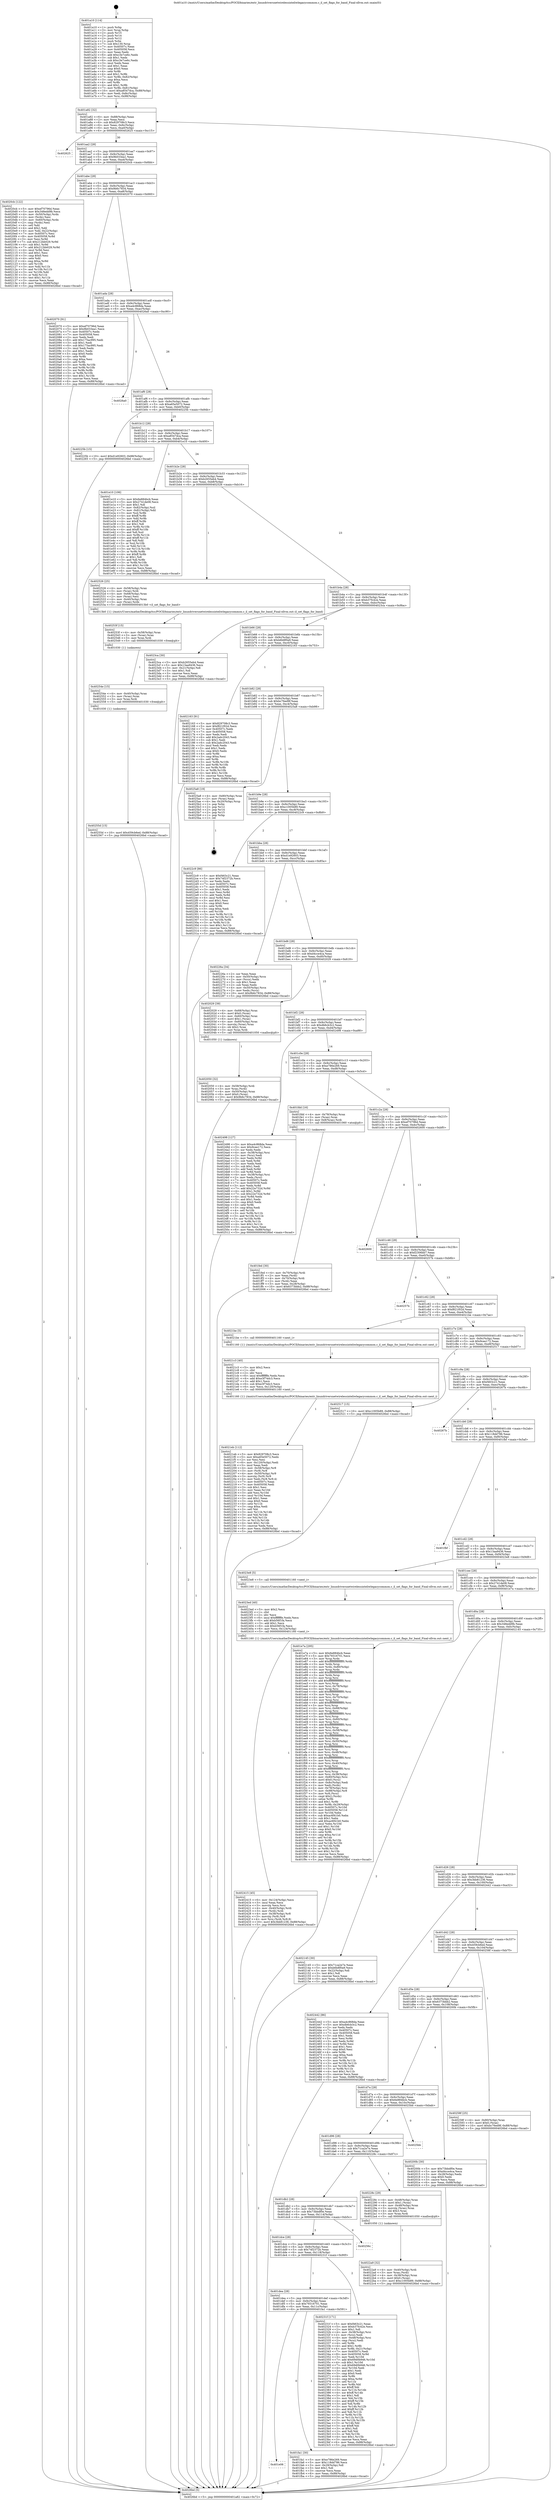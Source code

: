 digraph "0x401a10" {
  label = "0x401a10 (/mnt/c/Users/mathe/Desktop/tcc/POCII/binaries/extr_linuxdriversnetwirelessinteliwlegacycommon.c_il_set_flags_for_band_Final-ollvm.out::main(0))"
  labelloc = "t"
  node[shape=record]

  Entry [label="",width=0.3,height=0.3,shape=circle,fillcolor=black,style=filled]
  "0x401a82" [label="{
     0x401a82 [32]\l
     | [instrs]\l
     &nbsp;&nbsp;0x401a82 \<+6\>: mov -0x88(%rbp),%eax\l
     &nbsp;&nbsp;0x401a88 \<+2\>: mov %eax,%ecx\l
     &nbsp;&nbsp;0x401a8a \<+6\>: sub $0x829708c3,%ecx\l
     &nbsp;&nbsp;0x401a90 \<+6\>: mov %eax,-0x9c(%rbp)\l
     &nbsp;&nbsp;0x401a96 \<+6\>: mov %ecx,-0xa0(%rbp)\l
     &nbsp;&nbsp;0x401a9c \<+6\>: je 0000000000402625 \<main+0xc15\>\l
  }"]
  "0x402625" [label="{
     0x402625\l
  }", style=dashed]
  "0x401aa2" [label="{
     0x401aa2 [28]\l
     | [instrs]\l
     &nbsp;&nbsp;0x401aa2 \<+5\>: jmp 0000000000401aa7 \<main+0x97\>\l
     &nbsp;&nbsp;0x401aa7 \<+6\>: mov -0x9c(%rbp),%eax\l
     &nbsp;&nbsp;0x401aad \<+5\>: sub $0x9b033ea1,%eax\l
     &nbsp;&nbsp;0x401ab2 \<+6\>: mov %eax,-0xa4(%rbp)\l
     &nbsp;&nbsp;0x401ab8 \<+6\>: je 00000000004020cb \<main+0x6bb\>\l
  }"]
  Exit [label="",width=0.3,height=0.3,shape=circle,fillcolor=black,style=filled,peripheries=2]
  "0x4020cb" [label="{
     0x4020cb [122]\l
     | [instrs]\l
     &nbsp;&nbsp;0x4020cb \<+5\>: mov $0xef70796d,%eax\l
     &nbsp;&nbsp;0x4020d0 \<+5\>: mov $0x348edd9b,%ecx\l
     &nbsp;&nbsp;0x4020d5 \<+4\>: mov -0x50(%rbp),%rdx\l
     &nbsp;&nbsp;0x4020d9 \<+2\>: mov (%rdx),%esi\l
     &nbsp;&nbsp;0x4020db \<+4\>: mov -0x60(%rbp),%rdx\l
     &nbsp;&nbsp;0x4020df \<+2\>: cmp (%rdx),%esi\l
     &nbsp;&nbsp;0x4020e1 \<+4\>: setl %dil\l
     &nbsp;&nbsp;0x4020e5 \<+4\>: and $0x1,%dil\l
     &nbsp;&nbsp;0x4020e9 \<+4\>: mov %dil,-0x22(%rbp)\l
     &nbsp;&nbsp;0x4020ed \<+7\>: mov 0x40507c,%esi\l
     &nbsp;&nbsp;0x4020f4 \<+8\>: mov 0x405058,%r8d\l
     &nbsp;&nbsp;0x4020fc \<+3\>: mov %esi,%r9d\l
     &nbsp;&nbsp;0x4020ff \<+7\>: sub $0x212bb029,%r9d\l
     &nbsp;&nbsp;0x402106 \<+4\>: sub $0x1,%r9d\l
     &nbsp;&nbsp;0x40210a \<+7\>: add $0x212bb029,%r9d\l
     &nbsp;&nbsp;0x402111 \<+4\>: imul %r9d,%esi\l
     &nbsp;&nbsp;0x402115 \<+3\>: and $0x1,%esi\l
     &nbsp;&nbsp;0x402118 \<+3\>: cmp $0x0,%esi\l
     &nbsp;&nbsp;0x40211b \<+4\>: sete %dil\l
     &nbsp;&nbsp;0x40211f \<+4\>: cmp $0xa,%r8d\l
     &nbsp;&nbsp;0x402123 \<+4\>: setl %r10b\l
     &nbsp;&nbsp;0x402127 \<+3\>: mov %dil,%r11b\l
     &nbsp;&nbsp;0x40212a \<+3\>: and %r10b,%r11b\l
     &nbsp;&nbsp;0x40212d \<+3\>: xor %r10b,%dil\l
     &nbsp;&nbsp;0x402130 \<+3\>: or %dil,%r11b\l
     &nbsp;&nbsp;0x402133 \<+4\>: test $0x1,%r11b\l
     &nbsp;&nbsp;0x402137 \<+3\>: cmovne %ecx,%eax\l
     &nbsp;&nbsp;0x40213a \<+6\>: mov %eax,-0x88(%rbp)\l
     &nbsp;&nbsp;0x402140 \<+5\>: jmp 00000000004026bd \<main+0xcad\>\l
  }"]
  "0x401abe" [label="{
     0x401abe [28]\l
     | [instrs]\l
     &nbsp;&nbsp;0x401abe \<+5\>: jmp 0000000000401ac3 \<main+0xb3\>\l
     &nbsp;&nbsp;0x401ac3 \<+6\>: mov -0x9c(%rbp),%eax\l
     &nbsp;&nbsp;0x401ac9 \<+5\>: sub $0x9b6c7834,%eax\l
     &nbsp;&nbsp;0x401ace \<+6\>: mov %eax,-0xa8(%rbp)\l
     &nbsp;&nbsp;0x401ad4 \<+6\>: je 0000000000402070 \<main+0x660\>\l
  }"]
  "0x40255d" [label="{
     0x40255d [15]\l
     | [instrs]\l
     &nbsp;&nbsp;0x40255d \<+10\>: movl $0x459cb6ed,-0x88(%rbp)\l
     &nbsp;&nbsp;0x402567 \<+5\>: jmp 00000000004026bd \<main+0xcad\>\l
  }"]
  "0x402070" [label="{
     0x402070 [91]\l
     | [instrs]\l
     &nbsp;&nbsp;0x402070 \<+5\>: mov $0xef70796d,%eax\l
     &nbsp;&nbsp;0x402075 \<+5\>: mov $0x9b033ea1,%ecx\l
     &nbsp;&nbsp;0x40207a \<+7\>: mov 0x40507c,%edx\l
     &nbsp;&nbsp;0x402081 \<+7\>: mov 0x405058,%esi\l
     &nbsp;&nbsp;0x402088 \<+2\>: mov %edx,%edi\l
     &nbsp;&nbsp;0x40208a \<+6\>: add $0x175ac995,%edi\l
     &nbsp;&nbsp;0x402090 \<+3\>: sub $0x1,%edi\l
     &nbsp;&nbsp;0x402093 \<+6\>: sub $0x175ac995,%edi\l
     &nbsp;&nbsp;0x402099 \<+3\>: imul %edi,%edx\l
     &nbsp;&nbsp;0x40209c \<+3\>: and $0x1,%edx\l
     &nbsp;&nbsp;0x40209f \<+3\>: cmp $0x0,%edx\l
     &nbsp;&nbsp;0x4020a2 \<+4\>: sete %r8b\l
     &nbsp;&nbsp;0x4020a6 \<+3\>: cmp $0xa,%esi\l
     &nbsp;&nbsp;0x4020a9 \<+4\>: setl %r9b\l
     &nbsp;&nbsp;0x4020ad \<+3\>: mov %r8b,%r10b\l
     &nbsp;&nbsp;0x4020b0 \<+3\>: and %r9b,%r10b\l
     &nbsp;&nbsp;0x4020b3 \<+3\>: xor %r9b,%r8b\l
     &nbsp;&nbsp;0x4020b6 \<+3\>: or %r8b,%r10b\l
     &nbsp;&nbsp;0x4020b9 \<+4\>: test $0x1,%r10b\l
     &nbsp;&nbsp;0x4020bd \<+3\>: cmovne %ecx,%eax\l
     &nbsp;&nbsp;0x4020c0 \<+6\>: mov %eax,-0x88(%rbp)\l
     &nbsp;&nbsp;0x4020c6 \<+5\>: jmp 00000000004026bd \<main+0xcad\>\l
  }"]
  "0x401ada" [label="{
     0x401ada [28]\l
     | [instrs]\l
     &nbsp;&nbsp;0x401ada \<+5\>: jmp 0000000000401adf \<main+0xcf\>\l
     &nbsp;&nbsp;0x401adf \<+6\>: mov -0x9c(%rbp),%eax\l
     &nbsp;&nbsp;0x401ae5 \<+5\>: sub $0xa4c868da,%eax\l
     &nbsp;&nbsp;0x401aea \<+6\>: mov %eax,-0xac(%rbp)\l
     &nbsp;&nbsp;0x401af0 \<+6\>: je 00000000004026a0 \<main+0xc90\>\l
  }"]
  "0x40254e" [label="{
     0x40254e [15]\l
     | [instrs]\l
     &nbsp;&nbsp;0x40254e \<+4\>: mov -0x40(%rbp),%rax\l
     &nbsp;&nbsp;0x402552 \<+3\>: mov (%rax),%rax\l
     &nbsp;&nbsp;0x402555 \<+3\>: mov %rax,%rdi\l
     &nbsp;&nbsp;0x402558 \<+5\>: call 0000000000401030 \<free@plt\>\l
     | [calls]\l
     &nbsp;&nbsp;0x401030 \{1\} (unknown)\l
  }"]
  "0x4026a0" [label="{
     0x4026a0\l
  }", style=dashed]
  "0x401af6" [label="{
     0x401af6 [28]\l
     | [instrs]\l
     &nbsp;&nbsp;0x401af6 \<+5\>: jmp 0000000000401afb \<main+0xeb\>\l
     &nbsp;&nbsp;0x401afb \<+6\>: mov -0x9c(%rbp),%eax\l
     &nbsp;&nbsp;0x401b01 \<+5\>: sub $0xa65e5072,%eax\l
     &nbsp;&nbsp;0x401b06 \<+6\>: mov %eax,-0xb0(%rbp)\l
     &nbsp;&nbsp;0x401b0c \<+6\>: je 000000000040225b \<main+0x84b\>\l
  }"]
  "0x40253f" [label="{
     0x40253f [15]\l
     | [instrs]\l
     &nbsp;&nbsp;0x40253f \<+4\>: mov -0x58(%rbp),%rax\l
     &nbsp;&nbsp;0x402543 \<+3\>: mov (%rax),%rax\l
     &nbsp;&nbsp;0x402546 \<+3\>: mov %rax,%rdi\l
     &nbsp;&nbsp;0x402549 \<+5\>: call 0000000000401030 \<free@plt\>\l
     | [calls]\l
     &nbsp;&nbsp;0x401030 \{1\} (unknown)\l
  }"]
  "0x40225b" [label="{
     0x40225b [15]\l
     | [instrs]\l
     &nbsp;&nbsp;0x40225b \<+10\>: movl $0xd1e92603,-0x88(%rbp)\l
     &nbsp;&nbsp;0x402265 \<+5\>: jmp 00000000004026bd \<main+0xcad\>\l
  }"]
  "0x401b12" [label="{
     0x401b12 [28]\l
     | [instrs]\l
     &nbsp;&nbsp;0x401b12 \<+5\>: jmp 0000000000401b17 \<main+0x107\>\l
     &nbsp;&nbsp;0x401b17 \<+6\>: mov -0x9c(%rbp),%eax\l
     &nbsp;&nbsp;0x401b1d \<+5\>: sub $0xa8547dca,%eax\l
     &nbsp;&nbsp;0x401b22 \<+6\>: mov %eax,-0xb4(%rbp)\l
     &nbsp;&nbsp;0x401b28 \<+6\>: je 0000000000401e10 \<main+0x400\>\l
  }"]
  "0x402415" [label="{
     0x402415 [45]\l
     | [instrs]\l
     &nbsp;&nbsp;0x402415 \<+6\>: mov -0x124(%rbp),%ecx\l
     &nbsp;&nbsp;0x40241b \<+3\>: imul %eax,%ecx\l
     &nbsp;&nbsp;0x40241e \<+3\>: movslq %ecx,%rsi\l
     &nbsp;&nbsp;0x402421 \<+4\>: mov -0x40(%rbp),%rdi\l
     &nbsp;&nbsp;0x402425 \<+3\>: mov (%rdi),%rdi\l
     &nbsp;&nbsp;0x402428 \<+4\>: mov -0x38(%rbp),%r8\l
     &nbsp;&nbsp;0x40242c \<+3\>: movslq (%r8),%r8\l
     &nbsp;&nbsp;0x40242f \<+4\>: mov %rsi,(%rdi,%r8,8)\l
     &nbsp;&nbsp;0x402433 \<+10\>: movl $0x3bb81236,-0x88(%rbp)\l
     &nbsp;&nbsp;0x40243d \<+5\>: jmp 00000000004026bd \<main+0xcad\>\l
  }"]
  "0x401e10" [label="{
     0x401e10 [106]\l
     | [instrs]\l
     &nbsp;&nbsp;0x401e10 \<+5\>: mov $0x6e884bcb,%eax\l
     &nbsp;&nbsp;0x401e15 \<+5\>: mov $0x2741de08,%ecx\l
     &nbsp;&nbsp;0x401e1a \<+2\>: mov $0x1,%dl\l
     &nbsp;&nbsp;0x401e1c \<+7\>: mov -0x82(%rbp),%sil\l
     &nbsp;&nbsp;0x401e23 \<+7\>: mov -0x81(%rbp),%dil\l
     &nbsp;&nbsp;0x401e2a \<+3\>: mov %sil,%r8b\l
     &nbsp;&nbsp;0x401e2d \<+4\>: xor $0xff,%r8b\l
     &nbsp;&nbsp;0x401e31 \<+3\>: mov %dil,%r9b\l
     &nbsp;&nbsp;0x401e34 \<+4\>: xor $0xff,%r9b\l
     &nbsp;&nbsp;0x401e38 \<+3\>: xor $0x1,%dl\l
     &nbsp;&nbsp;0x401e3b \<+3\>: mov %r8b,%r10b\l
     &nbsp;&nbsp;0x401e3e \<+4\>: and $0xff,%r10b\l
     &nbsp;&nbsp;0x401e42 \<+3\>: and %dl,%sil\l
     &nbsp;&nbsp;0x401e45 \<+3\>: mov %r9b,%r11b\l
     &nbsp;&nbsp;0x401e48 \<+4\>: and $0xff,%r11b\l
     &nbsp;&nbsp;0x401e4c \<+3\>: and %dl,%dil\l
     &nbsp;&nbsp;0x401e4f \<+3\>: or %sil,%r10b\l
     &nbsp;&nbsp;0x401e52 \<+3\>: or %dil,%r11b\l
     &nbsp;&nbsp;0x401e55 \<+3\>: xor %r11b,%r10b\l
     &nbsp;&nbsp;0x401e58 \<+3\>: or %r9b,%r8b\l
     &nbsp;&nbsp;0x401e5b \<+4\>: xor $0xff,%r8b\l
     &nbsp;&nbsp;0x401e5f \<+3\>: or $0x1,%dl\l
     &nbsp;&nbsp;0x401e62 \<+3\>: and %dl,%r8b\l
     &nbsp;&nbsp;0x401e65 \<+3\>: or %r8b,%r10b\l
     &nbsp;&nbsp;0x401e68 \<+4\>: test $0x1,%r10b\l
     &nbsp;&nbsp;0x401e6c \<+3\>: cmovne %ecx,%eax\l
     &nbsp;&nbsp;0x401e6f \<+6\>: mov %eax,-0x88(%rbp)\l
     &nbsp;&nbsp;0x401e75 \<+5\>: jmp 00000000004026bd \<main+0xcad\>\l
  }"]
  "0x401b2e" [label="{
     0x401b2e [28]\l
     | [instrs]\l
     &nbsp;&nbsp;0x401b2e \<+5\>: jmp 0000000000401b33 \<main+0x123\>\l
     &nbsp;&nbsp;0x401b33 \<+6\>: mov -0x9c(%rbp),%eax\l
     &nbsp;&nbsp;0x401b39 \<+5\>: sub $0xb2655eb4,%eax\l
     &nbsp;&nbsp;0x401b3e \<+6\>: mov %eax,-0xb8(%rbp)\l
     &nbsp;&nbsp;0x401b44 \<+6\>: je 0000000000402526 \<main+0xb16\>\l
  }"]
  "0x4026bd" [label="{
     0x4026bd [5]\l
     | [instrs]\l
     &nbsp;&nbsp;0x4026bd \<+5\>: jmp 0000000000401a82 \<main+0x72\>\l
  }"]
  "0x401a10" [label="{
     0x401a10 [114]\l
     | [instrs]\l
     &nbsp;&nbsp;0x401a10 \<+1\>: push %rbp\l
     &nbsp;&nbsp;0x401a11 \<+3\>: mov %rsp,%rbp\l
     &nbsp;&nbsp;0x401a14 \<+2\>: push %r15\l
     &nbsp;&nbsp;0x401a16 \<+2\>: push %r14\l
     &nbsp;&nbsp;0x401a18 \<+2\>: push %r12\l
     &nbsp;&nbsp;0x401a1a \<+1\>: push %rbx\l
     &nbsp;&nbsp;0x401a1b \<+7\>: sub $0x130,%rsp\l
     &nbsp;&nbsp;0x401a22 \<+7\>: mov 0x40507c,%eax\l
     &nbsp;&nbsp;0x401a29 \<+7\>: mov 0x405058,%ecx\l
     &nbsp;&nbsp;0x401a30 \<+2\>: mov %eax,%edx\l
     &nbsp;&nbsp;0x401a32 \<+6\>: add $0xc3e7ce6c,%edx\l
     &nbsp;&nbsp;0x401a38 \<+3\>: sub $0x1,%edx\l
     &nbsp;&nbsp;0x401a3b \<+6\>: sub $0xc3e7ce6c,%edx\l
     &nbsp;&nbsp;0x401a41 \<+3\>: imul %edx,%eax\l
     &nbsp;&nbsp;0x401a44 \<+3\>: and $0x1,%eax\l
     &nbsp;&nbsp;0x401a47 \<+3\>: cmp $0x0,%eax\l
     &nbsp;&nbsp;0x401a4a \<+4\>: sete %r8b\l
     &nbsp;&nbsp;0x401a4e \<+4\>: and $0x1,%r8b\l
     &nbsp;&nbsp;0x401a52 \<+7\>: mov %r8b,-0x82(%rbp)\l
     &nbsp;&nbsp;0x401a59 \<+3\>: cmp $0xa,%ecx\l
     &nbsp;&nbsp;0x401a5c \<+4\>: setl %r8b\l
     &nbsp;&nbsp;0x401a60 \<+4\>: and $0x1,%r8b\l
     &nbsp;&nbsp;0x401a64 \<+7\>: mov %r8b,-0x81(%rbp)\l
     &nbsp;&nbsp;0x401a6b \<+10\>: movl $0xa8547dca,-0x88(%rbp)\l
     &nbsp;&nbsp;0x401a75 \<+6\>: mov %edi,-0x8c(%rbp)\l
     &nbsp;&nbsp;0x401a7b \<+7\>: mov %rsi,-0x98(%rbp)\l
  }"]
  "0x4023ed" [label="{
     0x4023ed [40]\l
     | [instrs]\l
     &nbsp;&nbsp;0x4023ed \<+5\>: mov $0x2,%ecx\l
     &nbsp;&nbsp;0x4023f2 \<+1\>: cltd\l
     &nbsp;&nbsp;0x4023f3 \<+2\>: idiv %ecx\l
     &nbsp;&nbsp;0x4023f5 \<+6\>: imul $0xfffffffe,%edx,%ecx\l
     &nbsp;&nbsp;0x4023fb \<+6\>: add $0xb56f1fa,%ecx\l
     &nbsp;&nbsp;0x402401 \<+3\>: add $0x1,%ecx\l
     &nbsp;&nbsp;0x402404 \<+6\>: sub $0xb56f1fa,%ecx\l
     &nbsp;&nbsp;0x40240a \<+6\>: mov %ecx,-0x124(%rbp)\l
     &nbsp;&nbsp;0x402410 \<+5\>: call 0000000000401160 \<next_i\>\l
     | [calls]\l
     &nbsp;&nbsp;0x401160 \{1\} (/mnt/c/Users/mathe/Desktop/tcc/POCII/binaries/extr_linuxdriversnetwirelessinteliwlegacycommon.c_il_set_flags_for_band_Final-ollvm.out::next_i)\l
  }"]
  "0x402526" [label="{
     0x402526 [25]\l
     | [instrs]\l
     &nbsp;&nbsp;0x402526 \<+4\>: mov -0x58(%rbp),%rax\l
     &nbsp;&nbsp;0x40252a \<+3\>: mov (%rax),%rdi\l
     &nbsp;&nbsp;0x40252d \<+4\>: mov -0x68(%rbp),%rax\l
     &nbsp;&nbsp;0x402531 \<+2\>: mov (%rax),%esi\l
     &nbsp;&nbsp;0x402533 \<+4\>: mov -0x40(%rbp),%rax\l
     &nbsp;&nbsp;0x402537 \<+3\>: mov (%rax),%rdx\l
     &nbsp;&nbsp;0x40253a \<+5\>: call 00000000004013b0 \<il_set_flags_for_band\>\l
     | [calls]\l
     &nbsp;&nbsp;0x4013b0 \{1\} (/mnt/c/Users/mathe/Desktop/tcc/POCII/binaries/extr_linuxdriversnetwirelessinteliwlegacycommon.c_il_set_flags_for_band_Final-ollvm.out::il_set_flags_for_band)\l
  }"]
  "0x401b4a" [label="{
     0x401b4a [28]\l
     | [instrs]\l
     &nbsp;&nbsp;0x401b4a \<+5\>: jmp 0000000000401b4f \<main+0x13f\>\l
     &nbsp;&nbsp;0x401b4f \<+6\>: mov -0x9c(%rbp),%eax\l
     &nbsp;&nbsp;0x401b55 \<+5\>: sub $0xb37fc42e,%eax\l
     &nbsp;&nbsp;0x401b5a \<+6\>: mov %eax,-0xbc(%rbp)\l
     &nbsp;&nbsp;0x401b60 \<+6\>: je 00000000004023ca \<main+0x9ba\>\l
  }"]
  "0x4022a9" [label="{
     0x4022a9 [32]\l
     | [instrs]\l
     &nbsp;&nbsp;0x4022a9 \<+4\>: mov -0x40(%rbp),%rdi\l
     &nbsp;&nbsp;0x4022ad \<+3\>: mov %rax,(%rdi)\l
     &nbsp;&nbsp;0x4022b0 \<+4\>: mov -0x38(%rbp),%rax\l
     &nbsp;&nbsp;0x4022b4 \<+6\>: movl $0x0,(%rax)\l
     &nbsp;&nbsp;0x4022ba \<+10\>: movl $0xc1005b89,-0x88(%rbp)\l
     &nbsp;&nbsp;0x4022c4 \<+5\>: jmp 00000000004026bd \<main+0xcad\>\l
  }"]
  "0x4023ca" [label="{
     0x4023ca [30]\l
     | [instrs]\l
     &nbsp;&nbsp;0x4023ca \<+5\>: mov $0xb2655eb4,%eax\l
     &nbsp;&nbsp;0x4023cf \<+5\>: mov $0x13aa9436,%ecx\l
     &nbsp;&nbsp;0x4023d4 \<+3\>: mov -0x21(%rbp),%dl\l
     &nbsp;&nbsp;0x4023d7 \<+3\>: test $0x1,%dl\l
     &nbsp;&nbsp;0x4023da \<+3\>: cmovne %ecx,%eax\l
     &nbsp;&nbsp;0x4023dd \<+6\>: mov %eax,-0x88(%rbp)\l
     &nbsp;&nbsp;0x4023e3 \<+5\>: jmp 00000000004026bd \<main+0xcad\>\l
  }"]
  "0x401b66" [label="{
     0x401b66 [28]\l
     | [instrs]\l
     &nbsp;&nbsp;0x401b66 \<+5\>: jmp 0000000000401b6b \<main+0x15b\>\l
     &nbsp;&nbsp;0x401b6b \<+6\>: mov -0x9c(%rbp),%eax\l
     &nbsp;&nbsp;0x401b71 \<+5\>: sub $0xb6b8f0a9,%eax\l
     &nbsp;&nbsp;0x401b76 \<+6\>: mov %eax,-0xc0(%rbp)\l
     &nbsp;&nbsp;0x401b7c \<+6\>: je 0000000000402163 \<main+0x753\>\l
  }"]
  "0x4021eb" [label="{
     0x4021eb [112]\l
     | [instrs]\l
     &nbsp;&nbsp;0x4021eb \<+5\>: mov $0x829708c3,%ecx\l
     &nbsp;&nbsp;0x4021f0 \<+5\>: mov $0xa65e5072,%edx\l
     &nbsp;&nbsp;0x4021f5 \<+2\>: xor %esi,%esi\l
     &nbsp;&nbsp;0x4021f7 \<+6\>: mov -0x120(%rbp),%edi\l
     &nbsp;&nbsp;0x4021fd \<+3\>: imul %eax,%edi\l
     &nbsp;&nbsp;0x402200 \<+4\>: mov -0x58(%rbp),%r8\l
     &nbsp;&nbsp;0x402204 \<+3\>: mov (%r8),%r8\l
     &nbsp;&nbsp;0x402207 \<+4\>: mov -0x50(%rbp),%r9\l
     &nbsp;&nbsp;0x40220b \<+3\>: movslq (%r9),%r9\l
     &nbsp;&nbsp;0x40220e \<+4\>: mov %edi,(%r8,%r9,4)\l
     &nbsp;&nbsp;0x402212 \<+7\>: mov 0x40507c,%eax\l
     &nbsp;&nbsp;0x402219 \<+7\>: mov 0x405058,%edi\l
     &nbsp;&nbsp;0x402220 \<+3\>: sub $0x1,%esi\l
     &nbsp;&nbsp;0x402223 \<+3\>: mov %eax,%r10d\l
     &nbsp;&nbsp;0x402226 \<+3\>: add %esi,%r10d\l
     &nbsp;&nbsp;0x402229 \<+4\>: imul %r10d,%eax\l
     &nbsp;&nbsp;0x40222d \<+3\>: and $0x1,%eax\l
     &nbsp;&nbsp;0x402230 \<+3\>: cmp $0x0,%eax\l
     &nbsp;&nbsp;0x402233 \<+4\>: sete %r11b\l
     &nbsp;&nbsp;0x402237 \<+3\>: cmp $0xa,%edi\l
     &nbsp;&nbsp;0x40223a \<+3\>: setl %bl\l
     &nbsp;&nbsp;0x40223d \<+3\>: mov %r11b,%r14b\l
     &nbsp;&nbsp;0x402240 \<+3\>: and %bl,%r14b\l
     &nbsp;&nbsp;0x402243 \<+3\>: xor %bl,%r11b\l
     &nbsp;&nbsp;0x402246 \<+3\>: or %r11b,%r14b\l
     &nbsp;&nbsp;0x402249 \<+4\>: test $0x1,%r14b\l
     &nbsp;&nbsp;0x40224d \<+3\>: cmovne %edx,%ecx\l
     &nbsp;&nbsp;0x402250 \<+6\>: mov %ecx,-0x88(%rbp)\l
     &nbsp;&nbsp;0x402256 \<+5\>: jmp 00000000004026bd \<main+0xcad\>\l
  }"]
  "0x402163" [label="{
     0x402163 [91]\l
     | [instrs]\l
     &nbsp;&nbsp;0x402163 \<+5\>: mov $0x829708c3,%eax\l
     &nbsp;&nbsp;0x402168 \<+5\>: mov $0xf821f02d,%ecx\l
     &nbsp;&nbsp;0x40216d \<+7\>: mov 0x40507c,%edx\l
     &nbsp;&nbsp;0x402174 \<+7\>: mov 0x405058,%esi\l
     &nbsp;&nbsp;0x40217b \<+2\>: mov %edx,%edi\l
     &nbsp;&nbsp;0x40217d \<+6\>: add $0x2adc2043,%edi\l
     &nbsp;&nbsp;0x402183 \<+3\>: sub $0x1,%edi\l
     &nbsp;&nbsp;0x402186 \<+6\>: sub $0x2adc2043,%edi\l
     &nbsp;&nbsp;0x40218c \<+3\>: imul %edi,%edx\l
     &nbsp;&nbsp;0x40218f \<+3\>: and $0x1,%edx\l
     &nbsp;&nbsp;0x402192 \<+3\>: cmp $0x0,%edx\l
     &nbsp;&nbsp;0x402195 \<+4\>: sete %r8b\l
     &nbsp;&nbsp;0x402199 \<+3\>: cmp $0xa,%esi\l
     &nbsp;&nbsp;0x40219c \<+4\>: setl %r9b\l
     &nbsp;&nbsp;0x4021a0 \<+3\>: mov %r8b,%r10b\l
     &nbsp;&nbsp;0x4021a3 \<+3\>: and %r9b,%r10b\l
     &nbsp;&nbsp;0x4021a6 \<+3\>: xor %r9b,%r8b\l
     &nbsp;&nbsp;0x4021a9 \<+3\>: or %r8b,%r10b\l
     &nbsp;&nbsp;0x4021ac \<+4\>: test $0x1,%r10b\l
     &nbsp;&nbsp;0x4021b0 \<+3\>: cmovne %ecx,%eax\l
     &nbsp;&nbsp;0x4021b3 \<+6\>: mov %eax,-0x88(%rbp)\l
     &nbsp;&nbsp;0x4021b9 \<+5\>: jmp 00000000004026bd \<main+0xcad\>\l
  }"]
  "0x401b82" [label="{
     0x401b82 [28]\l
     | [instrs]\l
     &nbsp;&nbsp;0x401b82 \<+5\>: jmp 0000000000401b87 \<main+0x177\>\l
     &nbsp;&nbsp;0x401b87 \<+6\>: mov -0x9c(%rbp),%eax\l
     &nbsp;&nbsp;0x401b8d \<+5\>: sub $0xbc76ed9f,%eax\l
     &nbsp;&nbsp;0x401b92 \<+6\>: mov %eax,-0xc4(%rbp)\l
     &nbsp;&nbsp;0x401b98 \<+6\>: je 00000000004025a8 \<main+0xb98\>\l
  }"]
  "0x4021c3" [label="{
     0x4021c3 [40]\l
     | [instrs]\l
     &nbsp;&nbsp;0x4021c3 \<+5\>: mov $0x2,%ecx\l
     &nbsp;&nbsp;0x4021c8 \<+1\>: cltd\l
     &nbsp;&nbsp;0x4021c9 \<+2\>: idiv %ecx\l
     &nbsp;&nbsp;0x4021cb \<+6\>: imul $0xfffffffe,%edx,%ecx\l
     &nbsp;&nbsp;0x4021d1 \<+6\>: add $0xe3f74dc3,%ecx\l
     &nbsp;&nbsp;0x4021d7 \<+3\>: add $0x1,%ecx\l
     &nbsp;&nbsp;0x4021da \<+6\>: sub $0xe3f74dc3,%ecx\l
     &nbsp;&nbsp;0x4021e0 \<+6\>: mov %ecx,-0x120(%rbp)\l
     &nbsp;&nbsp;0x4021e6 \<+5\>: call 0000000000401160 \<next_i\>\l
     | [calls]\l
     &nbsp;&nbsp;0x401160 \{1\} (/mnt/c/Users/mathe/Desktop/tcc/POCII/binaries/extr_linuxdriversnetwirelessinteliwlegacycommon.c_il_set_flags_for_band_Final-ollvm.out::next_i)\l
  }"]
  "0x4025a8" [label="{
     0x4025a8 [19]\l
     | [instrs]\l
     &nbsp;&nbsp;0x4025a8 \<+4\>: mov -0x80(%rbp),%rax\l
     &nbsp;&nbsp;0x4025ac \<+2\>: mov (%rax),%eax\l
     &nbsp;&nbsp;0x4025ae \<+4\>: lea -0x20(%rbp),%rsp\l
     &nbsp;&nbsp;0x4025b2 \<+1\>: pop %rbx\l
     &nbsp;&nbsp;0x4025b3 \<+2\>: pop %r12\l
     &nbsp;&nbsp;0x4025b5 \<+2\>: pop %r14\l
     &nbsp;&nbsp;0x4025b7 \<+2\>: pop %r15\l
     &nbsp;&nbsp;0x4025b9 \<+1\>: pop %rbp\l
     &nbsp;&nbsp;0x4025ba \<+1\>: ret\l
  }"]
  "0x401b9e" [label="{
     0x401b9e [28]\l
     | [instrs]\l
     &nbsp;&nbsp;0x401b9e \<+5\>: jmp 0000000000401ba3 \<main+0x193\>\l
     &nbsp;&nbsp;0x401ba3 \<+6\>: mov -0x9c(%rbp),%eax\l
     &nbsp;&nbsp;0x401ba9 \<+5\>: sub $0xc1005b89,%eax\l
     &nbsp;&nbsp;0x401bae \<+6\>: mov %eax,-0xc8(%rbp)\l
     &nbsp;&nbsp;0x401bb4 \<+6\>: je 00000000004022c9 \<main+0x8b9\>\l
  }"]
  "0x402050" [label="{
     0x402050 [32]\l
     | [instrs]\l
     &nbsp;&nbsp;0x402050 \<+4\>: mov -0x58(%rbp),%rdi\l
     &nbsp;&nbsp;0x402054 \<+3\>: mov %rax,(%rdi)\l
     &nbsp;&nbsp;0x402057 \<+4\>: mov -0x50(%rbp),%rax\l
     &nbsp;&nbsp;0x40205b \<+6\>: movl $0x0,(%rax)\l
     &nbsp;&nbsp;0x402061 \<+10\>: movl $0x9b6c7834,-0x88(%rbp)\l
     &nbsp;&nbsp;0x40206b \<+5\>: jmp 00000000004026bd \<main+0xcad\>\l
  }"]
  "0x4022c9" [label="{
     0x4022c9 [86]\l
     | [instrs]\l
     &nbsp;&nbsp;0x4022c9 \<+5\>: mov $0xf463c21,%eax\l
     &nbsp;&nbsp;0x4022ce \<+5\>: mov $0x74f2372b,%ecx\l
     &nbsp;&nbsp;0x4022d3 \<+2\>: xor %edx,%edx\l
     &nbsp;&nbsp;0x4022d5 \<+7\>: mov 0x40507c,%esi\l
     &nbsp;&nbsp;0x4022dc \<+7\>: mov 0x405058,%edi\l
     &nbsp;&nbsp;0x4022e3 \<+3\>: sub $0x1,%edx\l
     &nbsp;&nbsp;0x4022e6 \<+3\>: mov %esi,%r8d\l
     &nbsp;&nbsp;0x4022e9 \<+3\>: add %edx,%r8d\l
     &nbsp;&nbsp;0x4022ec \<+4\>: imul %r8d,%esi\l
     &nbsp;&nbsp;0x4022f0 \<+3\>: and $0x1,%esi\l
     &nbsp;&nbsp;0x4022f3 \<+3\>: cmp $0x0,%esi\l
     &nbsp;&nbsp;0x4022f6 \<+4\>: sete %r9b\l
     &nbsp;&nbsp;0x4022fa \<+3\>: cmp $0xa,%edi\l
     &nbsp;&nbsp;0x4022fd \<+4\>: setl %r10b\l
     &nbsp;&nbsp;0x402301 \<+3\>: mov %r9b,%r11b\l
     &nbsp;&nbsp;0x402304 \<+3\>: and %r10b,%r11b\l
     &nbsp;&nbsp;0x402307 \<+3\>: xor %r10b,%r9b\l
     &nbsp;&nbsp;0x40230a \<+3\>: or %r9b,%r11b\l
     &nbsp;&nbsp;0x40230d \<+4\>: test $0x1,%r11b\l
     &nbsp;&nbsp;0x402311 \<+3\>: cmovne %ecx,%eax\l
     &nbsp;&nbsp;0x402314 \<+6\>: mov %eax,-0x88(%rbp)\l
     &nbsp;&nbsp;0x40231a \<+5\>: jmp 00000000004026bd \<main+0xcad\>\l
  }"]
  "0x401bba" [label="{
     0x401bba [28]\l
     | [instrs]\l
     &nbsp;&nbsp;0x401bba \<+5\>: jmp 0000000000401bbf \<main+0x1af\>\l
     &nbsp;&nbsp;0x401bbf \<+6\>: mov -0x9c(%rbp),%eax\l
     &nbsp;&nbsp;0x401bc5 \<+5\>: sub $0xd1e92603,%eax\l
     &nbsp;&nbsp;0x401bca \<+6\>: mov %eax,-0xcc(%rbp)\l
     &nbsp;&nbsp;0x401bd0 \<+6\>: je 000000000040226a \<main+0x85a\>\l
  }"]
  "0x401fed" [label="{
     0x401fed [30]\l
     | [instrs]\l
     &nbsp;&nbsp;0x401fed \<+4\>: mov -0x70(%rbp),%rdi\l
     &nbsp;&nbsp;0x401ff1 \<+2\>: mov %eax,(%rdi)\l
     &nbsp;&nbsp;0x401ff3 \<+4\>: mov -0x70(%rbp),%rdi\l
     &nbsp;&nbsp;0x401ff7 \<+2\>: mov (%rdi),%eax\l
     &nbsp;&nbsp;0x401ff9 \<+3\>: mov %eax,-0x28(%rbp)\l
     &nbsp;&nbsp;0x401ffc \<+10\>: movl $0x6373bbb2,-0x88(%rbp)\l
     &nbsp;&nbsp;0x402006 \<+5\>: jmp 00000000004026bd \<main+0xcad\>\l
  }"]
  "0x40226a" [label="{
     0x40226a [34]\l
     | [instrs]\l
     &nbsp;&nbsp;0x40226a \<+2\>: xor %eax,%eax\l
     &nbsp;&nbsp;0x40226c \<+4\>: mov -0x50(%rbp),%rcx\l
     &nbsp;&nbsp;0x402270 \<+2\>: mov (%rcx),%edx\l
     &nbsp;&nbsp;0x402272 \<+3\>: sub $0x1,%eax\l
     &nbsp;&nbsp;0x402275 \<+2\>: sub %eax,%edx\l
     &nbsp;&nbsp;0x402277 \<+4\>: mov -0x50(%rbp),%rcx\l
     &nbsp;&nbsp;0x40227b \<+2\>: mov %edx,(%rcx)\l
     &nbsp;&nbsp;0x40227d \<+10\>: movl $0x9b6c7834,-0x88(%rbp)\l
     &nbsp;&nbsp;0x402287 \<+5\>: jmp 00000000004026bd \<main+0xcad\>\l
  }"]
  "0x401bd6" [label="{
     0x401bd6 [28]\l
     | [instrs]\l
     &nbsp;&nbsp;0x401bd6 \<+5\>: jmp 0000000000401bdb \<main+0x1cb\>\l
     &nbsp;&nbsp;0x401bdb \<+6\>: mov -0x9c(%rbp),%eax\l
     &nbsp;&nbsp;0x401be1 \<+5\>: sub $0xd4cce4ca,%eax\l
     &nbsp;&nbsp;0x401be6 \<+6\>: mov %eax,-0xd0(%rbp)\l
     &nbsp;&nbsp;0x401bec \<+6\>: je 0000000000402029 \<main+0x619\>\l
  }"]
  "0x401e06" [label="{
     0x401e06\l
  }", style=dashed]
  "0x402029" [label="{
     0x402029 [39]\l
     | [instrs]\l
     &nbsp;&nbsp;0x402029 \<+4\>: mov -0x68(%rbp),%rax\l
     &nbsp;&nbsp;0x40202d \<+6\>: movl $0x0,(%rax)\l
     &nbsp;&nbsp;0x402033 \<+4\>: mov -0x60(%rbp),%rax\l
     &nbsp;&nbsp;0x402037 \<+6\>: movl $0x1,(%rax)\l
     &nbsp;&nbsp;0x40203d \<+4\>: mov -0x60(%rbp),%rax\l
     &nbsp;&nbsp;0x402041 \<+3\>: movslq (%rax),%rax\l
     &nbsp;&nbsp;0x402044 \<+4\>: shl $0x2,%rax\l
     &nbsp;&nbsp;0x402048 \<+3\>: mov %rax,%rdi\l
     &nbsp;&nbsp;0x40204b \<+5\>: call 0000000000401050 \<malloc@plt\>\l
     | [calls]\l
     &nbsp;&nbsp;0x401050 \{1\} (unknown)\l
  }"]
  "0x401bf2" [label="{
     0x401bf2 [28]\l
     | [instrs]\l
     &nbsp;&nbsp;0x401bf2 \<+5\>: jmp 0000000000401bf7 \<main+0x1e7\>\l
     &nbsp;&nbsp;0x401bf7 \<+6\>: mov -0x9c(%rbp),%eax\l
     &nbsp;&nbsp;0x401bfd \<+5\>: sub $0xdb6cb3c2,%eax\l
     &nbsp;&nbsp;0x401c02 \<+6\>: mov %eax,-0xd4(%rbp)\l
     &nbsp;&nbsp;0x401c08 \<+6\>: je 0000000000402498 \<main+0xa88\>\l
  }"]
  "0x401fa1" [label="{
     0x401fa1 [30]\l
     | [instrs]\l
     &nbsp;&nbsp;0x401fa1 \<+5\>: mov $0xe786e269,%eax\l
     &nbsp;&nbsp;0x401fa6 \<+5\>: mov $0x118dd786,%ecx\l
     &nbsp;&nbsp;0x401fab \<+3\>: mov -0x29(%rbp),%dl\l
     &nbsp;&nbsp;0x401fae \<+3\>: test $0x1,%dl\l
     &nbsp;&nbsp;0x401fb1 \<+3\>: cmovne %ecx,%eax\l
     &nbsp;&nbsp;0x401fb4 \<+6\>: mov %eax,-0x88(%rbp)\l
     &nbsp;&nbsp;0x401fba \<+5\>: jmp 00000000004026bd \<main+0xcad\>\l
  }"]
  "0x402498" [label="{
     0x402498 [127]\l
     | [instrs]\l
     &nbsp;&nbsp;0x402498 \<+5\>: mov $0xa4c868da,%eax\l
     &nbsp;&nbsp;0x40249d \<+5\>: mov $0x9cee172,%ecx\l
     &nbsp;&nbsp;0x4024a2 \<+2\>: xor %edx,%edx\l
     &nbsp;&nbsp;0x4024a4 \<+4\>: mov -0x38(%rbp),%rsi\l
     &nbsp;&nbsp;0x4024a8 \<+2\>: mov (%rsi),%edi\l
     &nbsp;&nbsp;0x4024aa \<+3\>: mov %edx,%r8d\l
     &nbsp;&nbsp;0x4024ad \<+3\>: sub %edi,%r8d\l
     &nbsp;&nbsp;0x4024b0 \<+2\>: mov %edx,%edi\l
     &nbsp;&nbsp;0x4024b2 \<+3\>: sub $0x1,%edi\l
     &nbsp;&nbsp;0x4024b5 \<+3\>: add %edi,%r8d\l
     &nbsp;&nbsp;0x4024b8 \<+3\>: sub %r8d,%edx\l
     &nbsp;&nbsp;0x4024bb \<+4\>: mov -0x38(%rbp),%rsi\l
     &nbsp;&nbsp;0x4024bf \<+2\>: mov %edx,(%rsi)\l
     &nbsp;&nbsp;0x4024c1 \<+7\>: mov 0x40507c,%edx\l
     &nbsp;&nbsp;0x4024c8 \<+7\>: mov 0x405058,%edi\l
     &nbsp;&nbsp;0x4024cf \<+3\>: mov %edx,%r8d\l
     &nbsp;&nbsp;0x4024d2 \<+7\>: add $0x22e732d,%r8d\l
     &nbsp;&nbsp;0x4024d9 \<+4\>: sub $0x1,%r8d\l
     &nbsp;&nbsp;0x4024dd \<+7\>: sub $0x22e732d,%r8d\l
     &nbsp;&nbsp;0x4024e4 \<+4\>: imul %r8d,%edx\l
     &nbsp;&nbsp;0x4024e8 \<+3\>: and $0x1,%edx\l
     &nbsp;&nbsp;0x4024eb \<+3\>: cmp $0x0,%edx\l
     &nbsp;&nbsp;0x4024ee \<+4\>: sete %r9b\l
     &nbsp;&nbsp;0x4024f2 \<+3\>: cmp $0xa,%edi\l
     &nbsp;&nbsp;0x4024f5 \<+4\>: setl %r10b\l
     &nbsp;&nbsp;0x4024f9 \<+3\>: mov %r9b,%r11b\l
     &nbsp;&nbsp;0x4024fc \<+3\>: and %r10b,%r11b\l
     &nbsp;&nbsp;0x4024ff \<+3\>: xor %r10b,%r9b\l
     &nbsp;&nbsp;0x402502 \<+3\>: or %r9b,%r11b\l
     &nbsp;&nbsp;0x402505 \<+4\>: test $0x1,%r11b\l
     &nbsp;&nbsp;0x402509 \<+3\>: cmovne %ecx,%eax\l
     &nbsp;&nbsp;0x40250c \<+6\>: mov %eax,-0x88(%rbp)\l
     &nbsp;&nbsp;0x402512 \<+5\>: jmp 00000000004026bd \<main+0xcad\>\l
  }"]
  "0x401c0e" [label="{
     0x401c0e [28]\l
     | [instrs]\l
     &nbsp;&nbsp;0x401c0e \<+5\>: jmp 0000000000401c13 \<main+0x203\>\l
     &nbsp;&nbsp;0x401c13 \<+6\>: mov -0x9c(%rbp),%eax\l
     &nbsp;&nbsp;0x401c19 \<+5\>: sub $0xe786e269,%eax\l
     &nbsp;&nbsp;0x401c1e \<+6\>: mov %eax,-0xd8(%rbp)\l
     &nbsp;&nbsp;0x401c24 \<+6\>: je 0000000000401fdd \<main+0x5cd\>\l
  }"]
  "0x401dea" [label="{
     0x401dea [28]\l
     | [instrs]\l
     &nbsp;&nbsp;0x401dea \<+5\>: jmp 0000000000401def \<main+0x3df\>\l
     &nbsp;&nbsp;0x401def \<+6\>: mov -0x9c(%rbp),%eax\l
     &nbsp;&nbsp;0x401df5 \<+5\>: sub $0x79316701,%eax\l
     &nbsp;&nbsp;0x401dfa \<+6\>: mov %eax,-0x11c(%rbp)\l
     &nbsp;&nbsp;0x401e00 \<+6\>: je 0000000000401fa1 \<main+0x591\>\l
  }"]
  "0x401fdd" [label="{
     0x401fdd [16]\l
     | [instrs]\l
     &nbsp;&nbsp;0x401fdd \<+4\>: mov -0x78(%rbp),%rax\l
     &nbsp;&nbsp;0x401fe1 \<+3\>: mov (%rax),%rax\l
     &nbsp;&nbsp;0x401fe4 \<+4\>: mov 0x8(%rax),%rdi\l
     &nbsp;&nbsp;0x401fe8 \<+5\>: call 0000000000401060 \<atoi@plt\>\l
     | [calls]\l
     &nbsp;&nbsp;0x401060 \{1\} (unknown)\l
  }"]
  "0x401c2a" [label="{
     0x401c2a [28]\l
     | [instrs]\l
     &nbsp;&nbsp;0x401c2a \<+5\>: jmp 0000000000401c2f \<main+0x21f\>\l
     &nbsp;&nbsp;0x401c2f \<+6\>: mov -0x9c(%rbp),%eax\l
     &nbsp;&nbsp;0x401c35 \<+5\>: sub $0xef70796d,%eax\l
     &nbsp;&nbsp;0x401c3a \<+6\>: mov %eax,-0xdc(%rbp)\l
     &nbsp;&nbsp;0x401c40 \<+6\>: je 0000000000402600 \<main+0xbf0\>\l
  }"]
  "0x40231f" [label="{
     0x40231f [171]\l
     | [instrs]\l
     &nbsp;&nbsp;0x40231f \<+5\>: mov $0xf463c21,%eax\l
     &nbsp;&nbsp;0x402324 \<+5\>: mov $0xb37fc42e,%ecx\l
     &nbsp;&nbsp;0x402329 \<+2\>: mov $0x1,%dl\l
     &nbsp;&nbsp;0x40232b \<+4\>: mov -0x38(%rbp),%rsi\l
     &nbsp;&nbsp;0x40232f \<+2\>: mov (%rsi),%edi\l
     &nbsp;&nbsp;0x402331 \<+4\>: mov -0x48(%rbp),%rsi\l
     &nbsp;&nbsp;0x402335 \<+2\>: cmp (%rsi),%edi\l
     &nbsp;&nbsp;0x402337 \<+4\>: setl %r8b\l
     &nbsp;&nbsp;0x40233b \<+4\>: and $0x1,%r8b\l
     &nbsp;&nbsp;0x40233f \<+4\>: mov %r8b,-0x21(%rbp)\l
     &nbsp;&nbsp;0x402343 \<+7\>: mov 0x40507c,%edi\l
     &nbsp;&nbsp;0x40234a \<+8\>: mov 0x405058,%r9d\l
     &nbsp;&nbsp;0x402352 \<+3\>: mov %edi,%r10d\l
     &nbsp;&nbsp;0x402355 \<+7\>: add $0x69d0b946,%r10d\l
     &nbsp;&nbsp;0x40235c \<+4\>: sub $0x1,%r10d\l
     &nbsp;&nbsp;0x402360 \<+7\>: sub $0x69d0b946,%r10d\l
     &nbsp;&nbsp;0x402367 \<+4\>: imul %r10d,%edi\l
     &nbsp;&nbsp;0x40236b \<+3\>: and $0x1,%edi\l
     &nbsp;&nbsp;0x40236e \<+3\>: cmp $0x0,%edi\l
     &nbsp;&nbsp;0x402371 \<+4\>: sete %r8b\l
     &nbsp;&nbsp;0x402375 \<+4\>: cmp $0xa,%r9d\l
     &nbsp;&nbsp;0x402379 \<+4\>: setl %r11b\l
     &nbsp;&nbsp;0x40237d \<+3\>: mov %r8b,%bl\l
     &nbsp;&nbsp;0x402380 \<+3\>: xor $0xff,%bl\l
     &nbsp;&nbsp;0x402383 \<+3\>: mov %r11b,%r14b\l
     &nbsp;&nbsp;0x402386 \<+4\>: xor $0xff,%r14b\l
     &nbsp;&nbsp;0x40238a \<+3\>: xor $0x1,%dl\l
     &nbsp;&nbsp;0x40238d \<+3\>: mov %bl,%r15b\l
     &nbsp;&nbsp;0x402390 \<+4\>: and $0xff,%r15b\l
     &nbsp;&nbsp;0x402394 \<+3\>: and %dl,%r8b\l
     &nbsp;&nbsp;0x402397 \<+3\>: mov %r14b,%r12b\l
     &nbsp;&nbsp;0x40239a \<+4\>: and $0xff,%r12b\l
     &nbsp;&nbsp;0x40239e \<+3\>: and %dl,%r11b\l
     &nbsp;&nbsp;0x4023a1 \<+3\>: or %r8b,%r15b\l
     &nbsp;&nbsp;0x4023a4 \<+3\>: or %r11b,%r12b\l
     &nbsp;&nbsp;0x4023a7 \<+3\>: xor %r12b,%r15b\l
     &nbsp;&nbsp;0x4023aa \<+3\>: or %r14b,%bl\l
     &nbsp;&nbsp;0x4023ad \<+3\>: xor $0xff,%bl\l
     &nbsp;&nbsp;0x4023b0 \<+3\>: or $0x1,%dl\l
     &nbsp;&nbsp;0x4023b3 \<+2\>: and %dl,%bl\l
     &nbsp;&nbsp;0x4023b5 \<+3\>: or %bl,%r15b\l
     &nbsp;&nbsp;0x4023b8 \<+4\>: test $0x1,%r15b\l
     &nbsp;&nbsp;0x4023bc \<+3\>: cmovne %ecx,%eax\l
     &nbsp;&nbsp;0x4023bf \<+6\>: mov %eax,-0x88(%rbp)\l
     &nbsp;&nbsp;0x4023c5 \<+5\>: jmp 00000000004026bd \<main+0xcad\>\l
  }"]
  "0x402600" [label="{
     0x402600\l
  }", style=dashed]
  "0x401c46" [label="{
     0x401c46 [28]\l
     | [instrs]\l
     &nbsp;&nbsp;0x401c46 \<+5\>: jmp 0000000000401c4b \<main+0x23b\>\l
     &nbsp;&nbsp;0x401c4b \<+6\>: mov -0x9c(%rbp),%eax\l
     &nbsp;&nbsp;0x401c51 \<+5\>: sub $0xf2306bb7,%eax\l
     &nbsp;&nbsp;0x401c56 \<+6\>: mov %eax,-0xe0(%rbp)\l
     &nbsp;&nbsp;0x401c5c \<+6\>: je 000000000040257b \<main+0xb6b\>\l
  }"]
  "0x401dce" [label="{
     0x401dce [28]\l
     | [instrs]\l
     &nbsp;&nbsp;0x401dce \<+5\>: jmp 0000000000401dd3 \<main+0x3c3\>\l
     &nbsp;&nbsp;0x401dd3 \<+6\>: mov -0x9c(%rbp),%eax\l
     &nbsp;&nbsp;0x401dd9 \<+5\>: sub $0x74f2372b,%eax\l
     &nbsp;&nbsp;0x401dde \<+6\>: mov %eax,-0x118(%rbp)\l
     &nbsp;&nbsp;0x401de4 \<+6\>: je 000000000040231f \<main+0x90f\>\l
  }"]
  "0x40257b" [label="{
     0x40257b\l
  }", style=dashed]
  "0x401c62" [label="{
     0x401c62 [28]\l
     | [instrs]\l
     &nbsp;&nbsp;0x401c62 \<+5\>: jmp 0000000000401c67 \<main+0x257\>\l
     &nbsp;&nbsp;0x401c67 \<+6\>: mov -0x9c(%rbp),%eax\l
     &nbsp;&nbsp;0x401c6d \<+5\>: sub $0xf821f02d,%eax\l
     &nbsp;&nbsp;0x401c72 \<+6\>: mov %eax,-0xe4(%rbp)\l
     &nbsp;&nbsp;0x401c78 \<+6\>: je 00000000004021be \<main+0x7ae\>\l
  }"]
  "0x40256c" [label="{
     0x40256c\l
  }", style=dashed]
  "0x4021be" [label="{
     0x4021be [5]\l
     | [instrs]\l
     &nbsp;&nbsp;0x4021be \<+5\>: call 0000000000401160 \<next_i\>\l
     | [calls]\l
     &nbsp;&nbsp;0x401160 \{1\} (/mnt/c/Users/mathe/Desktop/tcc/POCII/binaries/extr_linuxdriversnetwirelessinteliwlegacycommon.c_il_set_flags_for_band_Final-ollvm.out::next_i)\l
  }"]
  "0x401c7e" [label="{
     0x401c7e [28]\l
     | [instrs]\l
     &nbsp;&nbsp;0x401c7e \<+5\>: jmp 0000000000401c83 \<main+0x273\>\l
     &nbsp;&nbsp;0x401c83 \<+6\>: mov -0x9c(%rbp),%eax\l
     &nbsp;&nbsp;0x401c89 \<+5\>: sub $0x9cee172,%eax\l
     &nbsp;&nbsp;0x401c8e \<+6\>: mov %eax,-0xe8(%rbp)\l
     &nbsp;&nbsp;0x401c94 \<+6\>: je 0000000000402517 \<main+0xb07\>\l
  }"]
  "0x401db2" [label="{
     0x401db2 [28]\l
     | [instrs]\l
     &nbsp;&nbsp;0x401db2 \<+5\>: jmp 0000000000401db7 \<main+0x3a7\>\l
     &nbsp;&nbsp;0x401db7 \<+6\>: mov -0x9c(%rbp),%eax\l
     &nbsp;&nbsp;0x401dbd \<+5\>: sub $0x73bbdf0e,%eax\l
     &nbsp;&nbsp;0x401dc2 \<+6\>: mov %eax,-0x114(%rbp)\l
     &nbsp;&nbsp;0x401dc8 \<+6\>: je 000000000040256c \<main+0xb5c\>\l
  }"]
  "0x402517" [label="{
     0x402517 [15]\l
     | [instrs]\l
     &nbsp;&nbsp;0x402517 \<+10\>: movl $0xc1005b89,-0x88(%rbp)\l
     &nbsp;&nbsp;0x402521 \<+5\>: jmp 00000000004026bd \<main+0xcad\>\l
  }"]
  "0x401c9a" [label="{
     0x401c9a [28]\l
     | [instrs]\l
     &nbsp;&nbsp;0x401c9a \<+5\>: jmp 0000000000401c9f \<main+0x28f\>\l
     &nbsp;&nbsp;0x401c9f \<+6\>: mov -0x9c(%rbp),%eax\l
     &nbsp;&nbsp;0x401ca5 \<+5\>: sub $0xf463c21,%eax\l
     &nbsp;&nbsp;0x401caa \<+6\>: mov %eax,-0xec(%rbp)\l
     &nbsp;&nbsp;0x401cb0 \<+6\>: je 000000000040267b \<main+0xc6b\>\l
  }"]
  "0x40228c" [label="{
     0x40228c [29]\l
     | [instrs]\l
     &nbsp;&nbsp;0x40228c \<+4\>: mov -0x48(%rbp),%rax\l
     &nbsp;&nbsp;0x402290 \<+6\>: movl $0x1,(%rax)\l
     &nbsp;&nbsp;0x402296 \<+4\>: mov -0x48(%rbp),%rax\l
     &nbsp;&nbsp;0x40229a \<+3\>: movslq (%rax),%rax\l
     &nbsp;&nbsp;0x40229d \<+4\>: shl $0x3,%rax\l
     &nbsp;&nbsp;0x4022a1 \<+3\>: mov %rax,%rdi\l
     &nbsp;&nbsp;0x4022a4 \<+5\>: call 0000000000401050 \<malloc@plt\>\l
     | [calls]\l
     &nbsp;&nbsp;0x401050 \{1\} (unknown)\l
  }"]
  "0x40267b" [label="{
     0x40267b\l
  }", style=dashed]
  "0x401cb6" [label="{
     0x401cb6 [28]\l
     | [instrs]\l
     &nbsp;&nbsp;0x401cb6 \<+5\>: jmp 0000000000401cbb \<main+0x2ab\>\l
     &nbsp;&nbsp;0x401cbb \<+6\>: mov -0x9c(%rbp),%eax\l
     &nbsp;&nbsp;0x401cc1 \<+5\>: sub $0x118dd786,%eax\l
     &nbsp;&nbsp;0x401cc6 \<+6\>: mov %eax,-0xf0(%rbp)\l
     &nbsp;&nbsp;0x401ccc \<+6\>: je 0000000000401fbf \<main+0x5af\>\l
  }"]
  "0x401d96" [label="{
     0x401d96 [28]\l
     | [instrs]\l
     &nbsp;&nbsp;0x401d96 \<+5\>: jmp 0000000000401d9b \<main+0x38b\>\l
     &nbsp;&nbsp;0x401d9b \<+6\>: mov -0x9c(%rbp),%eax\l
     &nbsp;&nbsp;0x401da1 \<+5\>: sub $0x71ca2e7e,%eax\l
     &nbsp;&nbsp;0x401da6 \<+6\>: mov %eax,-0x110(%rbp)\l
     &nbsp;&nbsp;0x401dac \<+6\>: je 000000000040228c \<main+0x87c\>\l
  }"]
  "0x401fbf" [label="{
     0x401fbf\l
  }", style=dashed]
  "0x401cd2" [label="{
     0x401cd2 [28]\l
     | [instrs]\l
     &nbsp;&nbsp;0x401cd2 \<+5\>: jmp 0000000000401cd7 \<main+0x2c7\>\l
     &nbsp;&nbsp;0x401cd7 \<+6\>: mov -0x9c(%rbp),%eax\l
     &nbsp;&nbsp;0x401cdd \<+5\>: sub $0x13aa9436,%eax\l
     &nbsp;&nbsp;0x401ce2 \<+6\>: mov %eax,-0xf4(%rbp)\l
     &nbsp;&nbsp;0x401ce8 \<+6\>: je 00000000004023e8 \<main+0x9d8\>\l
  }"]
  "0x4025bb" [label="{
     0x4025bb\l
  }", style=dashed]
  "0x4023e8" [label="{
     0x4023e8 [5]\l
     | [instrs]\l
     &nbsp;&nbsp;0x4023e8 \<+5\>: call 0000000000401160 \<next_i\>\l
     | [calls]\l
     &nbsp;&nbsp;0x401160 \{1\} (/mnt/c/Users/mathe/Desktop/tcc/POCII/binaries/extr_linuxdriversnetwirelessinteliwlegacycommon.c_il_set_flags_for_band_Final-ollvm.out::next_i)\l
  }"]
  "0x401cee" [label="{
     0x401cee [28]\l
     | [instrs]\l
     &nbsp;&nbsp;0x401cee \<+5\>: jmp 0000000000401cf3 \<main+0x2e3\>\l
     &nbsp;&nbsp;0x401cf3 \<+6\>: mov -0x9c(%rbp),%eax\l
     &nbsp;&nbsp;0x401cf9 \<+5\>: sub $0x2741de08,%eax\l
     &nbsp;&nbsp;0x401cfe \<+6\>: mov %eax,-0xf8(%rbp)\l
     &nbsp;&nbsp;0x401d04 \<+6\>: je 0000000000401e7a \<main+0x46a\>\l
  }"]
  "0x401d7a" [label="{
     0x401d7a [28]\l
     | [instrs]\l
     &nbsp;&nbsp;0x401d7a \<+5\>: jmp 0000000000401d7f \<main+0x36f\>\l
     &nbsp;&nbsp;0x401d7f \<+6\>: mov -0x9c(%rbp),%eax\l
     &nbsp;&nbsp;0x401d85 \<+5\>: sub $0x6e884bcb,%eax\l
     &nbsp;&nbsp;0x401d8a \<+6\>: mov %eax,-0x10c(%rbp)\l
     &nbsp;&nbsp;0x401d90 \<+6\>: je 00000000004025bb \<main+0xbab\>\l
  }"]
  "0x401e7a" [label="{
     0x401e7a [295]\l
     | [instrs]\l
     &nbsp;&nbsp;0x401e7a \<+5\>: mov $0x6e884bcb,%eax\l
     &nbsp;&nbsp;0x401e7f \<+5\>: mov $0x79316701,%ecx\l
     &nbsp;&nbsp;0x401e84 \<+3\>: mov %rsp,%rdx\l
     &nbsp;&nbsp;0x401e87 \<+4\>: add $0xfffffffffffffff0,%rdx\l
     &nbsp;&nbsp;0x401e8b \<+3\>: mov %rdx,%rsp\l
     &nbsp;&nbsp;0x401e8e \<+4\>: mov %rdx,-0x80(%rbp)\l
     &nbsp;&nbsp;0x401e92 \<+3\>: mov %rsp,%rdx\l
     &nbsp;&nbsp;0x401e95 \<+4\>: add $0xfffffffffffffff0,%rdx\l
     &nbsp;&nbsp;0x401e99 \<+3\>: mov %rdx,%rsp\l
     &nbsp;&nbsp;0x401e9c \<+3\>: mov %rsp,%rsi\l
     &nbsp;&nbsp;0x401e9f \<+4\>: add $0xfffffffffffffff0,%rsi\l
     &nbsp;&nbsp;0x401ea3 \<+3\>: mov %rsi,%rsp\l
     &nbsp;&nbsp;0x401ea6 \<+4\>: mov %rsi,-0x78(%rbp)\l
     &nbsp;&nbsp;0x401eaa \<+3\>: mov %rsp,%rsi\l
     &nbsp;&nbsp;0x401ead \<+4\>: add $0xfffffffffffffff0,%rsi\l
     &nbsp;&nbsp;0x401eb1 \<+3\>: mov %rsi,%rsp\l
     &nbsp;&nbsp;0x401eb4 \<+4\>: mov %rsi,-0x70(%rbp)\l
     &nbsp;&nbsp;0x401eb8 \<+3\>: mov %rsp,%rsi\l
     &nbsp;&nbsp;0x401ebb \<+4\>: add $0xfffffffffffffff0,%rsi\l
     &nbsp;&nbsp;0x401ebf \<+3\>: mov %rsi,%rsp\l
     &nbsp;&nbsp;0x401ec2 \<+4\>: mov %rsi,-0x68(%rbp)\l
     &nbsp;&nbsp;0x401ec6 \<+3\>: mov %rsp,%rsi\l
     &nbsp;&nbsp;0x401ec9 \<+4\>: add $0xfffffffffffffff0,%rsi\l
     &nbsp;&nbsp;0x401ecd \<+3\>: mov %rsi,%rsp\l
     &nbsp;&nbsp;0x401ed0 \<+4\>: mov %rsi,-0x60(%rbp)\l
     &nbsp;&nbsp;0x401ed4 \<+3\>: mov %rsp,%rsi\l
     &nbsp;&nbsp;0x401ed7 \<+4\>: add $0xfffffffffffffff0,%rsi\l
     &nbsp;&nbsp;0x401edb \<+3\>: mov %rsi,%rsp\l
     &nbsp;&nbsp;0x401ede \<+4\>: mov %rsi,-0x58(%rbp)\l
     &nbsp;&nbsp;0x401ee2 \<+3\>: mov %rsp,%rsi\l
     &nbsp;&nbsp;0x401ee5 \<+4\>: add $0xfffffffffffffff0,%rsi\l
     &nbsp;&nbsp;0x401ee9 \<+3\>: mov %rsi,%rsp\l
     &nbsp;&nbsp;0x401eec \<+4\>: mov %rsi,-0x50(%rbp)\l
     &nbsp;&nbsp;0x401ef0 \<+3\>: mov %rsp,%rsi\l
     &nbsp;&nbsp;0x401ef3 \<+4\>: add $0xfffffffffffffff0,%rsi\l
     &nbsp;&nbsp;0x401ef7 \<+3\>: mov %rsi,%rsp\l
     &nbsp;&nbsp;0x401efa \<+4\>: mov %rsi,-0x48(%rbp)\l
     &nbsp;&nbsp;0x401efe \<+3\>: mov %rsp,%rsi\l
     &nbsp;&nbsp;0x401f01 \<+4\>: add $0xfffffffffffffff0,%rsi\l
     &nbsp;&nbsp;0x401f05 \<+3\>: mov %rsi,%rsp\l
     &nbsp;&nbsp;0x401f08 \<+4\>: mov %rsi,-0x40(%rbp)\l
     &nbsp;&nbsp;0x401f0c \<+3\>: mov %rsp,%rsi\l
     &nbsp;&nbsp;0x401f0f \<+4\>: add $0xfffffffffffffff0,%rsi\l
     &nbsp;&nbsp;0x401f13 \<+3\>: mov %rsi,%rsp\l
     &nbsp;&nbsp;0x401f16 \<+4\>: mov %rsi,-0x38(%rbp)\l
     &nbsp;&nbsp;0x401f1a \<+4\>: mov -0x80(%rbp),%rsi\l
     &nbsp;&nbsp;0x401f1e \<+6\>: movl $0x0,(%rsi)\l
     &nbsp;&nbsp;0x401f24 \<+6\>: mov -0x8c(%rbp),%edi\l
     &nbsp;&nbsp;0x401f2a \<+2\>: mov %edi,(%rdx)\l
     &nbsp;&nbsp;0x401f2c \<+4\>: mov -0x78(%rbp),%rsi\l
     &nbsp;&nbsp;0x401f30 \<+7\>: mov -0x98(%rbp),%r8\l
     &nbsp;&nbsp;0x401f37 \<+3\>: mov %r8,(%rsi)\l
     &nbsp;&nbsp;0x401f3a \<+3\>: cmpl $0x2,(%rdx)\l
     &nbsp;&nbsp;0x401f3d \<+4\>: setne %r9b\l
     &nbsp;&nbsp;0x401f41 \<+4\>: and $0x1,%r9b\l
     &nbsp;&nbsp;0x401f45 \<+4\>: mov %r9b,-0x29(%rbp)\l
     &nbsp;&nbsp;0x401f49 \<+8\>: mov 0x40507c,%r10d\l
     &nbsp;&nbsp;0x401f51 \<+8\>: mov 0x405058,%r11d\l
     &nbsp;&nbsp;0x401f59 \<+3\>: mov %r10d,%ebx\l
     &nbsp;&nbsp;0x401f5c \<+6\>: sub $0xac6f41b0,%ebx\l
     &nbsp;&nbsp;0x401f62 \<+3\>: sub $0x1,%ebx\l
     &nbsp;&nbsp;0x401f65 \<+6\>: add $0xac6f41b0,%ebx\l
     &nbsp;&nbsp;0x401f6b \<+4\>: imul %ebx,%r10d\l
     &nbsp;&nbsp;0x401f6f \<+4\>: and $0x1,%r10d\l
     &nbsp;&nbsp;0x401f73 \<+4\>: cmp $0x0,%r10d\l
     &nbsp;&nbsp;0x401f77 \<+4\>: sete %r9b\l
     &nbsp;&nbsp;0x401f7b \<+4\>: cmp $0xa,%r11d\l
     &nbsp;&nbsp;0x401f7f \<+4\>: setl %r14b\l
     &nbsp;&nbsp;0x401f83 \<+3\>: mov %r9b,%r15b\l
     &nbsp;&nbsp;0x401f86 \<+3\>: and %r14b,%r15b\l
     &nbsp;&nbsp;0x401f89 \<+3\>: xor %r14b,%r9b\l
     &nbsp;&nbsp;0x401f8c \<+3\>: or %r9b,%r15b\l
     &nbsp;&nbsp;0x401f8f \<+4\>: test $0x1,%r15b\l
     &nbsp;&nbsp;0x401f93 \<+3\>: cmovne %ecx,%eax\l
     &nbsp;&nbsp;0x401f96 \<+6\>: mov %eax,-0x88(%rbp)\l
     &nbsp;&nbsp;0x401f9c \<+5\>: jmp 00000000004026bd \<main+0xcad\>\l
  }"]
  "0x401d0a" [label="{
     0x401d0a [28]\l
     | [instrs]\l
     &nbsp;&nbsp;0x401d0a \<+5\>: jmp 0000000000401d0f \<main+0x2ff\>\l
     &nbsp;&nbsp;0x401d0f \<+6\>: mov -0x9c(%rbp),%eax\l
     &nbsp;&nbsp;0x401d15 \<+5\>: sub $0x348edd9b,%eax\l
     &nbsp;&nbsp;0x401d1a \<+6\>: mov %eax,-0xfc(%rbp)\l
     &nbsp;&nbsp;0x401d20 \<+6\>: je 0000000000402145 \<main+0x735\>\l
  }"]
  "0x40200b" [label="{
     0x40200b [30]\l
     | [instrs]\l
     &nbsp;&nbsp;0x40200b \<+5\>: mov $0x73bbdf0e,%eax\l
     &nbsp;&nbsp;0x402010 \<+5\>: mov $0xd4cce4ca,%ecx\l
     &nbsp;&nbsp;0x402015 \<+3\>: mov -0x28(%rbp),%edx\l
     &nbsp;&nbsp;0x402018 \<+3\>: cmp $0x0,%edx\l
     &nbsp;&nbsp;0x40201b \<+3\>: cmove %ecx,%eax\l
     &nbsp;&nbsp;0x40201e \<+6\>: mov %eax,-0x88(%rbp)\l
     &nbsp;&nbsp;0x402024 \<+5\>: jmp 00000000004026bd \<main+0xcad\>\l
  }"]
  "0x401d5e" [label="{
     0x401d5e [28]\l
     | [instrs]\l
     &nbsp;&nbsp;0x401d5e \<+5\>: jmp 0000000000401d63 \<main+0x353\>\l
     &nbsp;&nbsp;0x401d63 \<+6\>: mov -0x9c(%rbp),%eax\l
     &nbsp;&nbsp;0x401d69 \<+5\>: sub $0x6373bbb2,%eax\l
     &nbsp;&nbsp;0x401d6e \<+6\>: mov %eax,-0x108(%rbp)\l
     &nbsp;&nbsp;0x401d74 \<+6\>: je 000000000040200b \<main+0x5fb\>\l
  }"]
  "0x402145" [label="{
     0x402145 [30]\l
     | [instrs]\l
     &nbsp;&nbsp;0x402145 \<+5\>: mov $0x71ca2e7e,%eax\l
     &nbsp;&nbsp;0x40214a \<+5\>: mov $0xb6b8f0a9,%ecx\l
     &nbsp;&nbsp;0x40214f \<+3\>: mov -0x22(%rbp),%dl\l
     &nbsp;&nbsp;0x402152 \<+3\>: test $0x1,%dl\l
     &nbsp;&nbsp;0x402155 \<+3\>: cmovne %ecx,%eax\l
     &nbsp;&nbsp;0x402158 \<+6\>: mov %eax,-0x88(%rbp)\l
     &nbsp;&nbsp;0x40215e \<+5\>: jmp 00000000004026bd \<main+0xcad\>\l
  }"]
  "0x401d26" [label="{
     0x401d26 [28]\l
     | [instrs]\l
     &nbsp;&nbsp;0x401d26 \<+5\>: jmp 0000000000401d2b \<main+0x31b\>\l
     &nbsp;&nbsp;0x401d2b \<+6\>: mov -0x9c(%rbp),%eax\l
     &nbsp;&nbsp;0x401d31 \<+5\>: sub $0x3bb81236,%eax\l
     &nbsp;&nbsp;0x401d36 \<+6\>: mov %eax,-0x100(%rbp)\l
     &nbsp;&nbsp;0x401d3c \<+6\>: je 0000000000402442 \<main+0xa32\>\l
  }"]
  "0x40258f" [label="{
     0x40258f [25]\l
     | [instrs]\l
     &nbsp;&nbsp;0x40258f \<+4\>: mov -0x80(%rbp),%rax\l
     &nbsp;&nbsp;0x402593 \<+6\>: movl $0x0,(%rax)\l
     &nbsp;&nbsp;0x402599 \<+10\>: movl $0xbc76ed9f,-0x88(%rbp)\l
     &nbsp;&nbsp;0x4025a3 \<+5\>: jmp 00000000004026bd \<main+0xcad\>\l
  }"]
  "0x402442" [label="{
     0x402442 [86]\l
     | [instrs]\l
     &nbsp;&nbsp;0x402442 \<+5\>: mov $0xa4c868da,%eax\l
     &nbsp;&nbsp;0x402447 \<+5\>: mov $0xdb6cb3c2,%ecx\l
     &nbsp;&nbsp;0x40244c \<+2\>: xor %edx,%edx\l
     &nbsp;&nbsp;0x40244e \<+7\>: mov 0x40507c,%esi\l
     &nbsp;&nbsp;0x402455 \<+7\>: mov 0x405058,%edi\l
     &nbsp;&nbsp;0x40245c \<+3\>: sub $0x1,%edx\l
     &nbsp;&nbsp;0x40245f \<+3\>: mov %esi,%r8d\l
     &nbsp;&nbsp;0x402462 \<+3\>: add %edx,%r8d\l
     &nbsp;&nbsp;0x402465 \<+4\>: imul %r8d,%esi\l
     &nbsp;&nbsp;0x402469 \<+3\>: and $0x1,%esi\l
     &nbsp;&nbsp;0x40246c \<+3\>: cmp $0x0,%esi\l
     &nbsp;&nbsp;0x40246f \<+4\>: sete %r9b\l
     &nbsp;&nbsp;0x402473 \<+3\>: cmp $0xa,%edi\l
     &nbsp;&nbsp;0x402476 \<+4\>: setl %r10b\l
     &nbsp;&nbsp;0x40247a \<+3\>: mov %r9b,%r11b\l
     &nbsp;&nbsp;0x40247d \<+3\>: and %r10b,%r11b\l
     &nbsp;&nbsp;0x402480 \<+3\>: xor %r10b,%r9b\l
     &nbsp;&nbsp;0x402483 \<+3\>: or %r9b,%r11b\l
     &nbsp;&nbsp;0x402486 \<+4\>: test $0x1,%r11b\l
     &nbsp;&nbsp;0x40248a \<+3\>: cmovne %ecx,%eax\l
     &nbsp;&nbsp;0x40248d \<+6\>: mov %eax,-0x88(%rbp)\l
     &nbsp;&nbsp;0x402493 \<+5\>: jmp 00000000004026bd \<main+0xcad\>\l
  }"]
  "0x401d42" [label="{
     0x401d42 [28]\l
     | [instrs]\l
     &nbsp;&nbsp;0x401d42 \<+5\>: jmp 0000000000401d47 \<main+0x337\>\l
     &nbsp;&nbsp;0x401d47 \<+6\>: mov -0x9c(%rbp),%eax\l
     &nbsp;&nbsp;0x401d4d \<+5\>: sub $0x459cb6ed,%eax\l
     &nbsp;&nbsp;0x401d52 \<+6\>: mov %eax,-0x104(%rbp)\l
     &nbsp;&nbsp;0x401d58 \<+6\>: je 000000000040258f \<main+0xb7f\>\l
  }"]
  Entry -> "0x401a10" [label=" 1"]
  "0x401a82" -> "0x402625" [label=" 0"]
  "0x401a82" -> "0x401aa2" [label=" 30"]
  "0x4025a8" -> Exit [label=" 1"]
  "0x401aa2" -> "0x4020cb" [label=" 2"]
  "0x401aa2" -> "0x401abe" [label=" 28"]
  "0x40258f" -> "0x4026bd" [label=" 1"]
  "0x401abe" -> "0x402070" [label=" 2"]
  "0x401abe" -> "0x401ada" [label=" 26"]
  "0x40255d" -> "0x4026bd" [label=" 1"]
  "0x401ada" -> "0x4026a0" [label=" 0"]
  "0x401ada" -> "0x401af6" [label=" 26"]
  "0x40254e" -> "0x40255d" [label=" 1"]
  "0x401af6" -> "0x40225b" [label=" 1"]
  "0x401af6" -> "0x401b12" [label=" 25"]
  "0x40253f" -> "0x40254e" [label=" 1"]
  "0x401b12" -> "0x401e10" [label=" 1"]
  "0x401b12" -> "0x401b2e" [label=" 24"]
  "0x401e10" -> "0x4026bd" [label=" 1"]
  "0x401a10" -> "0x401a82" [label=" 1"]
  "0x4026bd" -> "0x401a82" [label=" 29"]
  "0x402526" -> "0x40253f" [label=" 1"]
  "0x401b2e" -> "0x402526" [label=" 1"]
  "0x401b2e" -> "0x401b4a" [label=" 23"]
  "0x402517" -> "0x4026bd" [label=" 1"]
  "0x401b4a" -> "0x4023ca" [label=" 2"]
  "0x401b4a" -> "0x401b66" [label=" 21"]
  "0x402498" -> "0x4026bd" [label=" 1"]
  "0x401b66" -> "0x402163" [label=" 1"]
  "0x401b66" -> "0x401b82" [label=" 20"]
  "0x402442" -> "0x4026bd" [label=" 1"]
  "0x401b82" -> "0x4025a8" [label=" 1"]
  "0x401b82" -> "0x401b9e" [label=" 19"]
  "0x402415" -> "0x4026bd" [label=" 1"]
  "0x401b9e" -> "0x4022c9" [label=" 2"]
  "0x401b9e" -> "0x401bba" [label=" 17"]
  "0x4023ed" -> "0x402415" [label=" 1"]
  "0x401bba" -> "0x40226a" [label=" 1"]
  "0x401bba" -> "0x401bd6" [label=" 16"]
  "0x4023e8" -> "0x4023ed" [label=" 1"]
  "0x401bd6" -> "0x402029" [label=" 1"]
  "0x401bd6" -> "0x401bf2" [label=" 15"]
  "0x4023ca" -> "0x4026bd" [label=" 2"]
  "0x401bf2" -> "0x402498" [label=" 1"]
  "0x401bf2" -> "0x401c0e" [label=" 14"]
  "0x40231f" -> "0x4026bd" [label=" 2"]
  "0x401c0e" -> "0x401fdd" [label=" 1"]
  "0x401c0e" -> "0x401c2a" [label=" 13"]
  "0x4022a9" -> "0x4026bd" [label=" 1"]
  "0x401c2a" -> "0x402600" [label=" 0"]
  "0x401c2a" -> "0x401c46" [label=" 13"]
  "0x40228c" -> "0x4022a9" [label=" 1"]
  "0x401c46" -> "0x40257b" [label=" 0"]
  "0x401c46" -> "0x401c62" [label=" 13"]
  "0x40225b" -> "0x4026bd" [label=" 1"]
  "0x401c62" -> "0x4021be" [label=" 1"]
  "0x401c62" -> "0x401c7e" [label=" 12"]
  "0x4021eb" -> "0x4026bd" [label=" 1"]
  "0x401c7e" -> "0x402517" [label=" 1"]
  "0x401c7e" -> "0x401c9a" [label=" 11"]
  "0x4021be" -> "0x4021c3" [label=" 1"]
  "0x401c9a" -> "0x40267b" [label=" 0"]
  "0x401c9a" -> "0x401cb6" [label=" 11"]
  "0x402163" -> "0x4026bd" [label=" 1"]
  "0x401cb6" -> "0x401fbf" [label=" 0"]
  "0x401cb6" -> "0x401cd2" [label=" 11"]
  "0x4020cb" -> "0x4026bd" [label=" 2"]
  "0x401cd2" -> "0x4023e8" [label=" 1"]
  "0x401cd2" -> "0x401cee" [label=" 10"]
  "0x402070" -> "0x4026bd" [label=" 2"]
  "0x401cee" -> "0x401e7a" [label=" 1"]
  "0x401cee" -> "0x401d0a" [label=" 9"]
  "0x402029" -> "0x402050" [label=" 1"]
  "0x401e7a" -> "0x4026bd" [label=" 1"]
  "0x40200b" -> "0x4026bd" [label=" 1"]
  "0x401d0a" -> "0x402145" [label=" 2"]
  "0x401d0a" -> "0x401d26" [label=" 7"]
  "0x401fdd" -> "0x401fed" [label=" 1"]
  "0x401d26" -> "0x402442" [label=" 1"]
  "0x401d26" -> "0x401d42" [label=" 6"]
  "0x401fa1" -> "0x4026bd" [label=" 1"]
  "0x401d42" -> "0x40258f" [label=" 1"]
  "0x401d42" -> "0x401d5e" [label=" 5"]
  "0x401fed" -> "0x4026bd" [label=" 1"]
  "0x401d5e" -> "0x40200b" [label=" 1"]
  "0x401d5e" -> "0x401d7a" [label=" 4"]
  "0x402050" -> "0x4026bd" [label=" 1"]
  "0x401d7a" -> "0x4025bb" [label=" 0"]
  "0x401d7a" -> "0x401d96" [label=" 4"]
  "0x402145" -> "0x4026bd" [label=" 2"]
  "0x401d96" -> "0x40228c" [label=" 1"]
  "0x401d96" -> "0x401db2" [label=" 3"]
  "0x4021c3" -> "0x4021eb" [label=" 1"]
  "0x401db2" -> "0x40256c" [label=" 0"]
  "0x401db2" -> "0x401dce" [label=" 3"]
  "0x40226a" -> "0x4026bd" [label=" 1"]
  "0x401dce" -> "0x40231f" [label=" 2"]
  "0x401dce" -> "0x401dea" [label=" 1"]
  "0x4022c9" -> "0x4026bd" [label=" 2"]
  "0x401dea" -> "0x401fa1" [label=" 1"]
  "0x401dea" -> "0x401e06" [label=" 0"]
}
